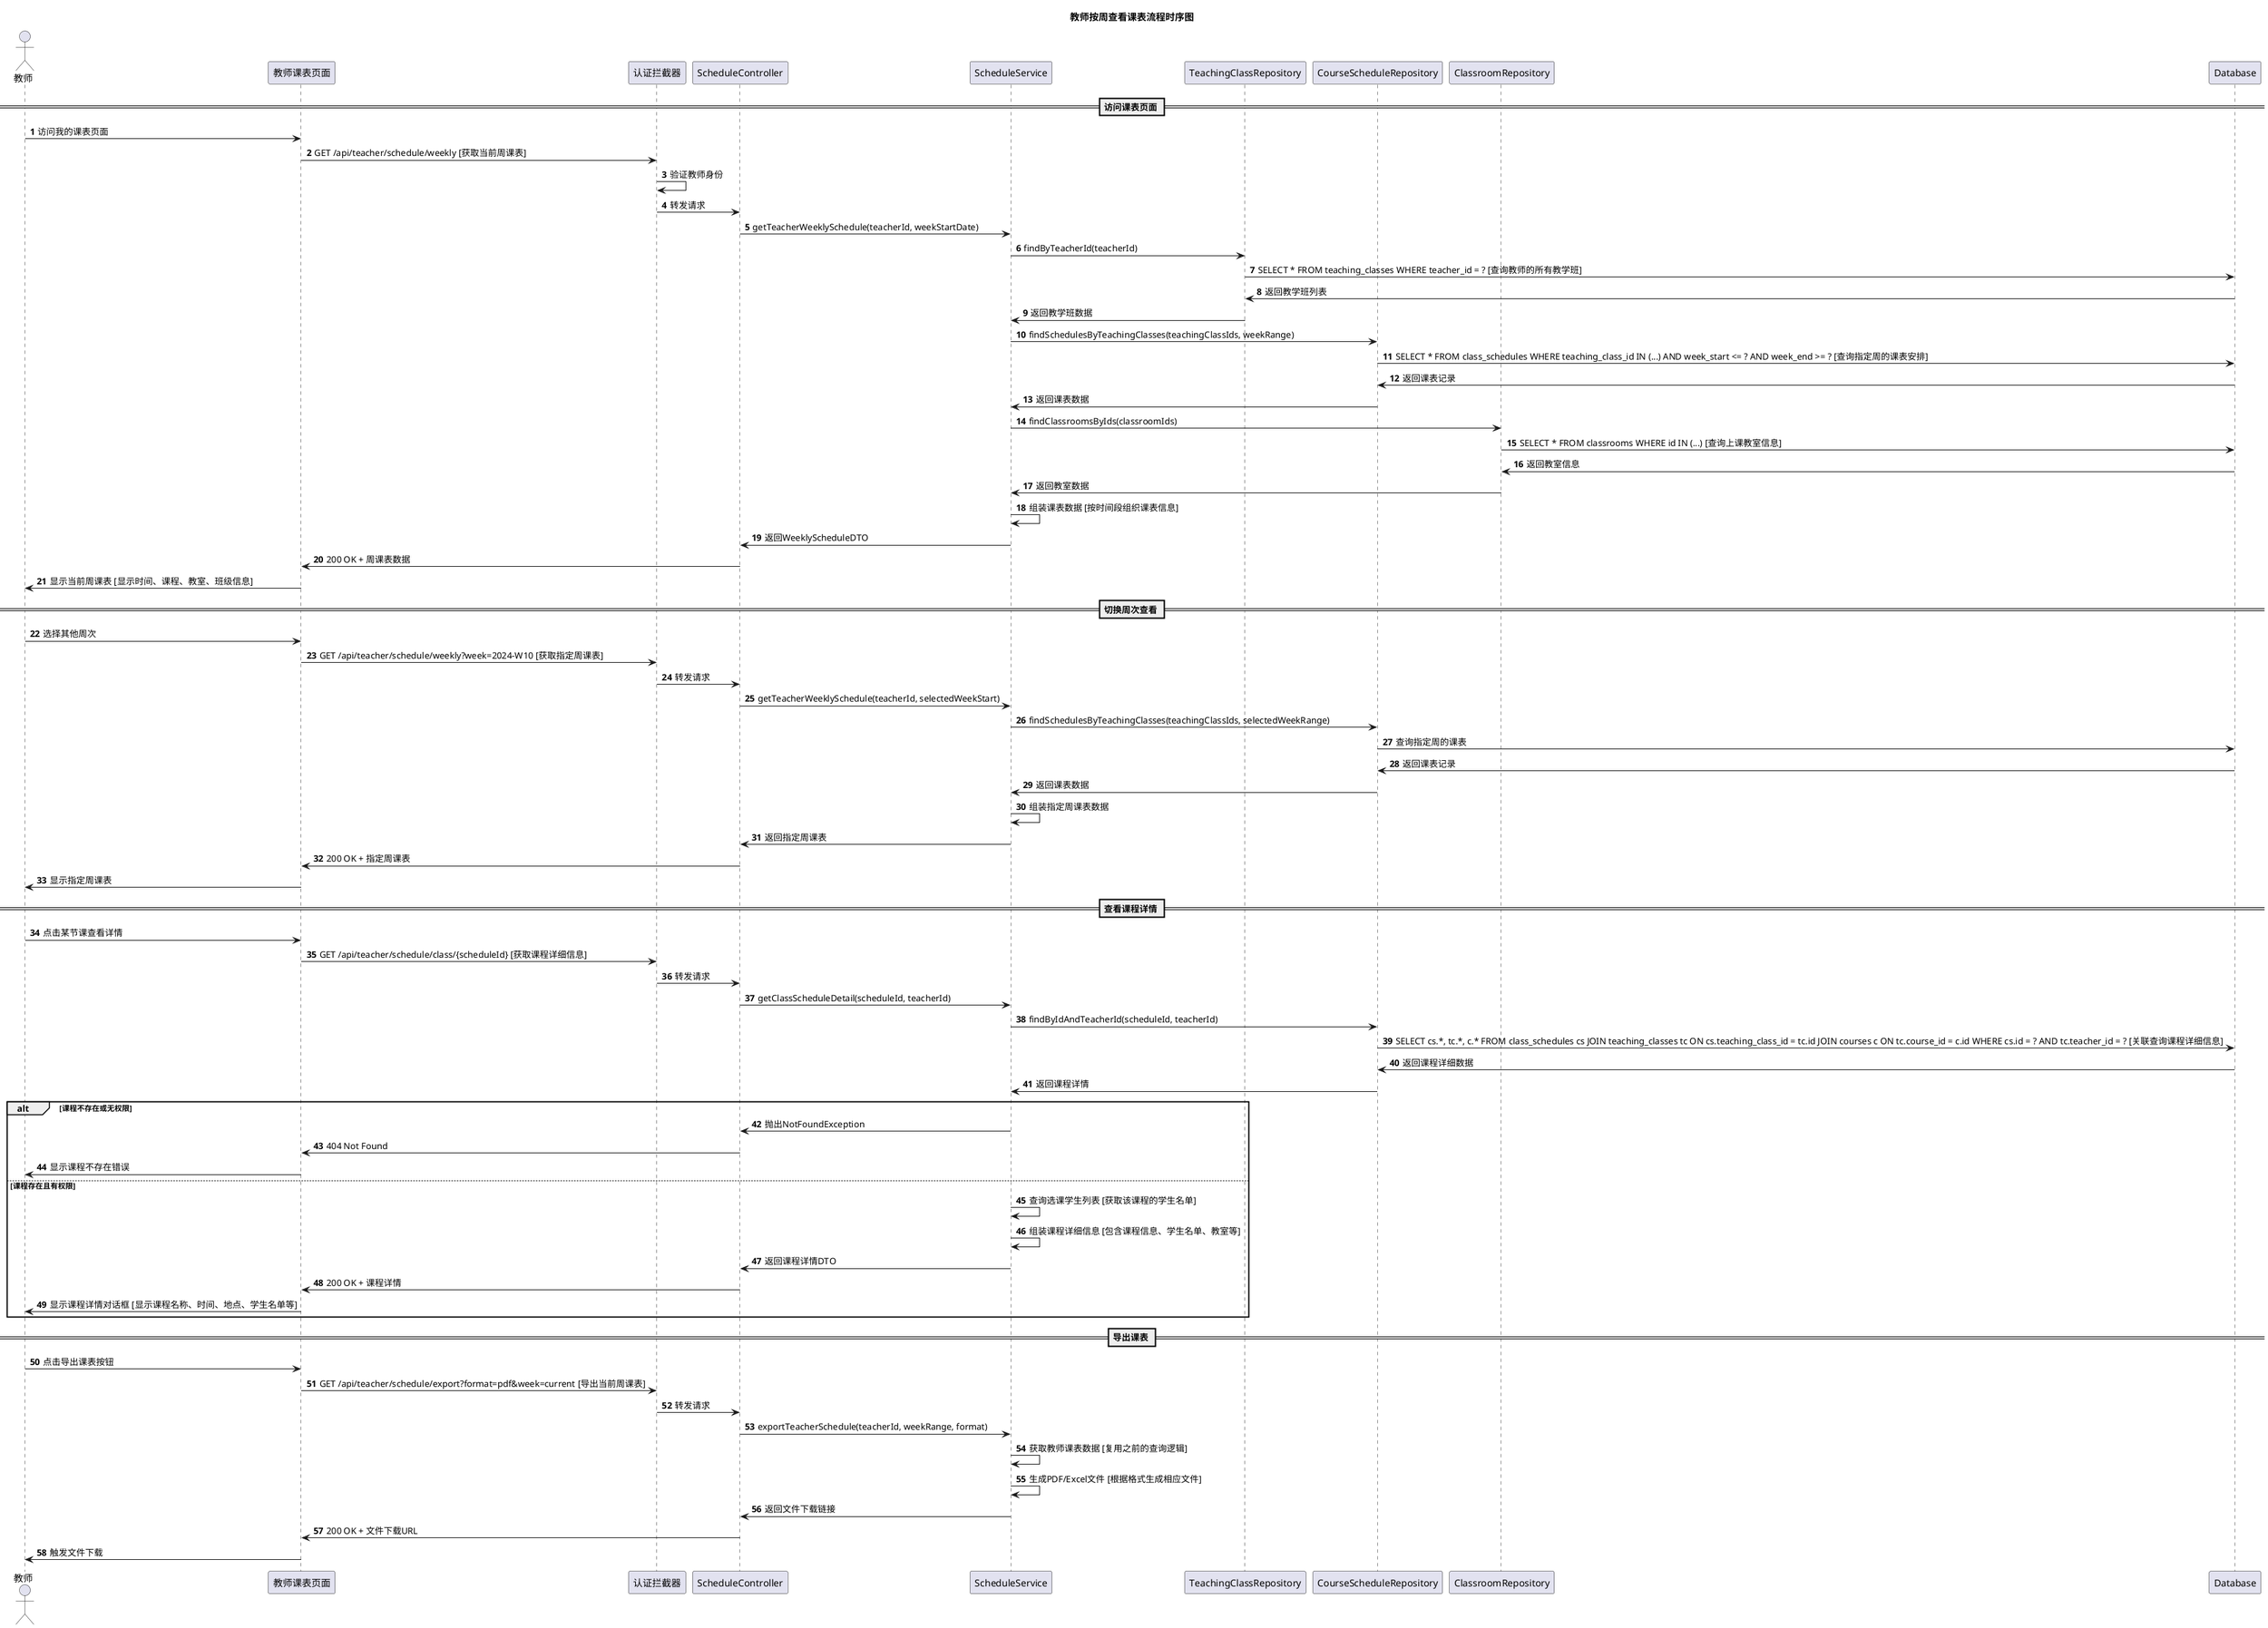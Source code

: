 @startuml 按周查看课表时序图
title 教师按周查看课表流程时序图

actor 教师 as T
participant "教师课表页面" as TSP
participant "认证拦截器" as AI
participant "ScheduleController" as SC
participant "ScheduleService" as SS
participant "TeachingClassRepository" as TCR
participant "CourseScheduleRepository" as CSR
participant "ClassroomRepository" as CLR
participant "Database" as DB

autonumber

== 访问课表页面 ==
T -> TSP: 访问我的课表页面
TSP -> AI: GET /api/teacher/schedule/weekly [获取当前周课表]
AI -> AI: 验证教师身份
AI -> SC: 转发请求
SC -> SS: getTeacherWeeklySchedule(teacherId, weekStartDate)
SS -> TCR: findByTeacherId(teacherId)
TCR -> DB: SELECT * FROM teaching_classes WHERE teacher_id = ? [查询教师的所有教学班]
DB -> TCR: 返回教学班列表
TCR -> SS: 返回教学班数据
SS -> CSR: findSchedulesByTeachingClasses(teachingClassIds, weekRange)
CSR -> DB: SELECT * FROM class_schedules WHERE teaching_class_id IN (...) AND week_start <= ? AND week_end >= ? [查询指定周的课表安排]
DB -> CSR: 返回课表记录
CSR -> SS: 返回课表数据
SS -> CLR: findClassroomsByIds(classroomIds)
CLR -> DB: SELECT * FROM classrooms WHERE id IN (...) [查询上课教室信息]
DB -> CLR: 返回教室信息
CLR -> SS: 返回教室数据
SS -> SS: 组装课表数据 [按时间段组织课表信息]
SS -> SC: 返回WeeklyScheduleDTO
SC -> TSP: 200 OK + 周课表数据
TSP -> T: 显示当前周课表 [显示时间、课程、教室、班级信息]

== 切换周次查看 ==
T -> TSP: 选择其他周次
TSP -> AI: GET /api/teacher/schedule/weekly?week=2024-W10 [获取指定周课表]
AI -> SC: 转发请求
SC -> SS: getTeacherWeeklySchedule(teacherId, selectedWeekStart)
SS -> CSR: findSchedulesByTeachingClasses(teachingClassIds, selectedWeekRange)
CSR -> DB: 查询指定周的课表
DB -> CSR: 返回课表记录
CSR -> SS: 返回课表数据
SS -> SS: 组装指定周课表数据
SS -> SC: 返回指定周课表
SC -> TSP: 200 OK + 指定周课表
TSP -> T: 显示指定周课表

== 查看课程详情 ==
T -> TSP: 点击某节课查看详情
TSP -> AI: GET /api/teacher/schedule/class/{scheduleId} [获取课程详细信息]
AI -> SC: 转发请求
SC -> SS: getClassScheduleDetail(scheduleId, teacherId)
SS -> CSR: findByIdAndTeacherId(scheduleId, teacherId)
CSR -> DB: SELECT cs.*, tc.*, c.* FROM class_schedules cs JOIN teaching_classes tc ON cs.teaching_class_id = tc.id JOIN courses c ON tc.course_id = c.id WHERE cs.id = ? AND tc.teacher_id = ? [关联查询课程详细信息]
DB -> CSR: 返回课程详细数据
CSR -> SS: 返回课程详情

alt 课程不存在或无权限
    SS -> SC: 抛出NotFoundException
    SC -> TSP: 404 Not Found
    TSP -> T: 显示课程不存在错误
else 课程存在且有权限
    SS -> SS: 查询选课学生列表 [获取该课程的学生名单]
    SS -> SS: 组装课程详细信息 [包含课程信息、学生名单、教室等]
    SS -> SC: 返回课程详情DTO
    SC -> TSP: 200 OK + 课程详情
    TSP -> T: 显示课程详情对话框 [显示课程名称、时间、地点、学生名单等]
end

== 导出课表 ==
T -> TSP: 点击导出课表按钮
TSP -> AI: GET /api/teacher/schedule/export?format=pdf&week=current [导出当前周课表]
AI -> SC: 转发请求
SC -> SS: exportTeacherSchedule(teacherId, weekRange, format)
SS -> SS: 获取教师课表数据 [复用之前的查询逻辑]
SS -> SS: 生成PDF/Excel文件 [根据格式生成相应文件]
SS -> SC: 返回文件下载链接
SC -> TSP: 200 OK + 文件下载URL
TSP -> T: 触发文件下载

@enduml 